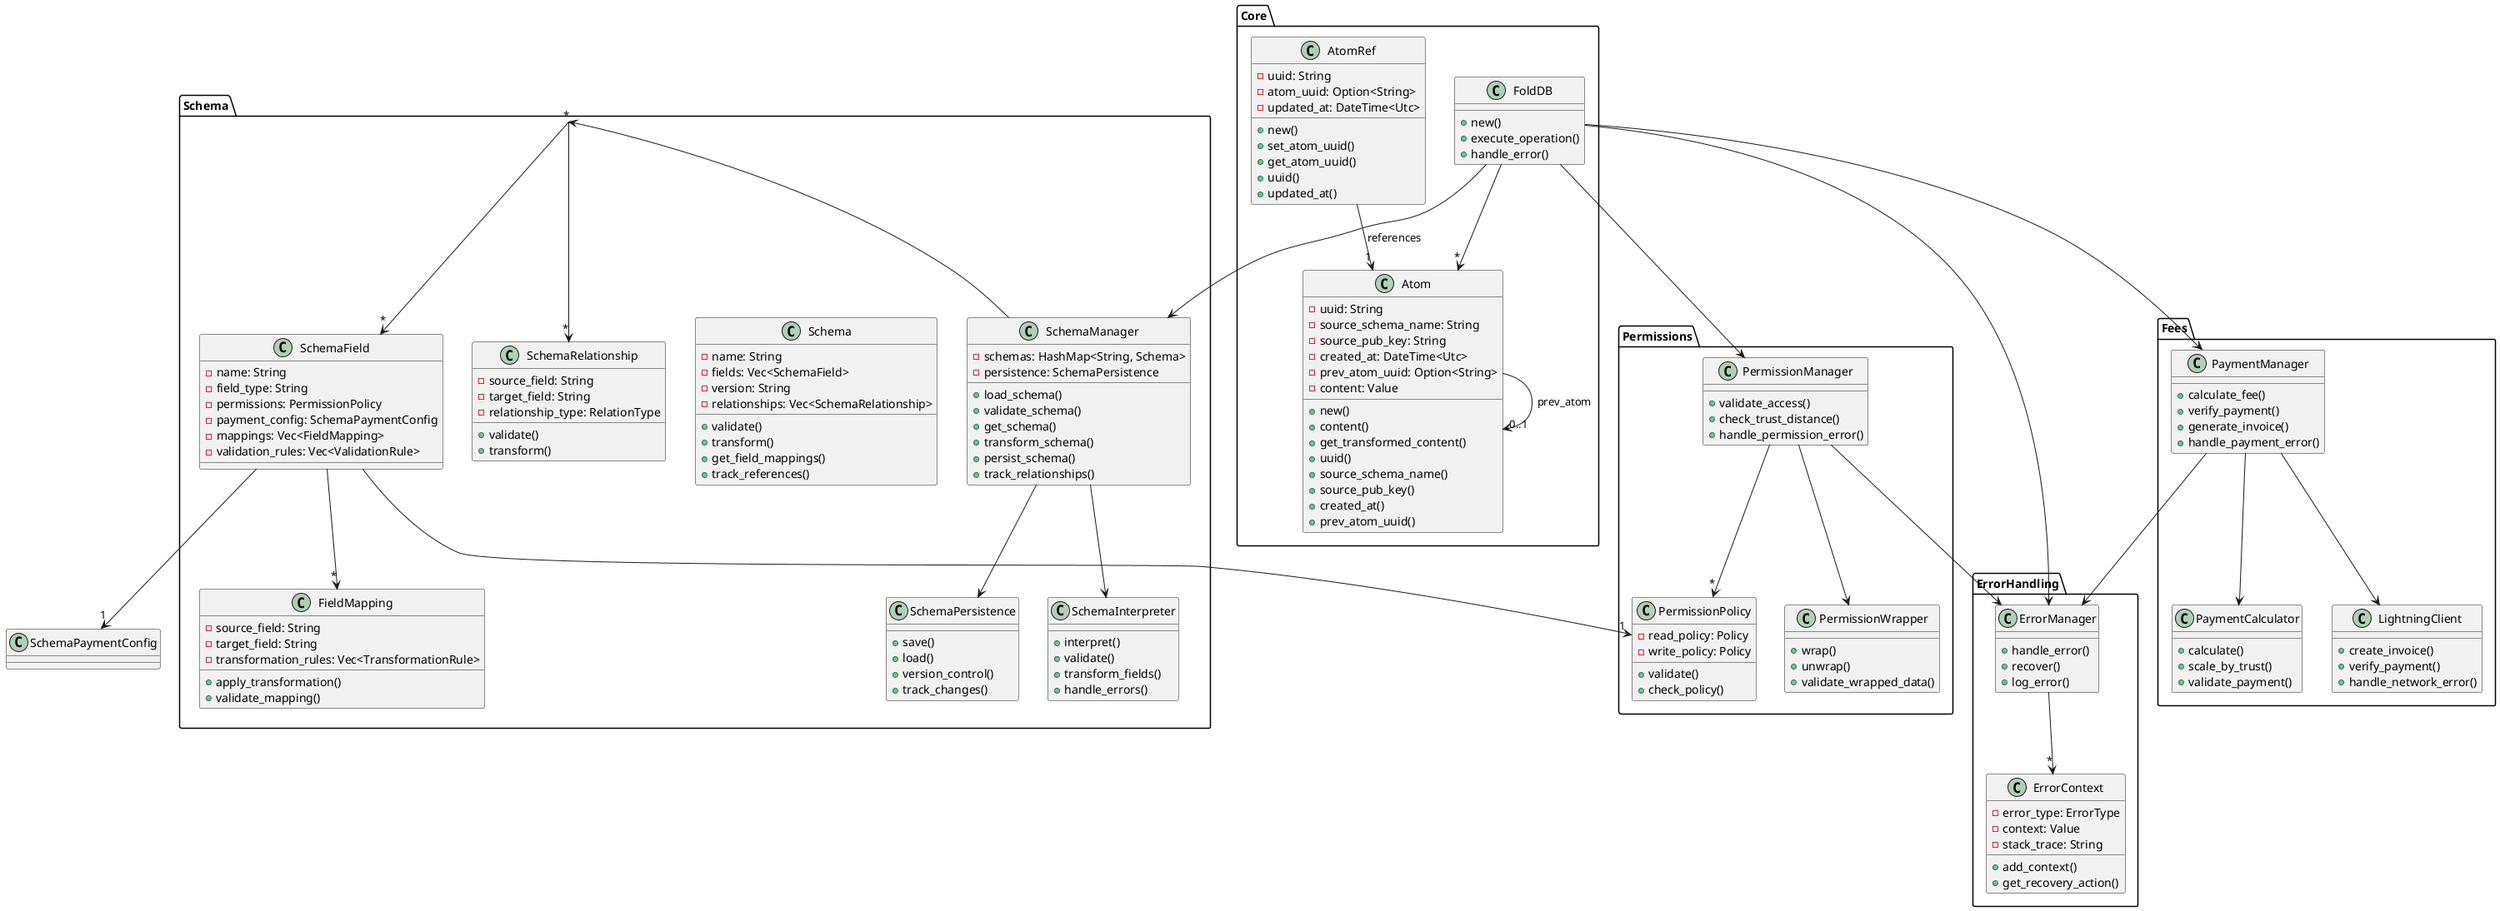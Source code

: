 @startuml FoldDB Class Diagram

' Core Components
package "Core" {
    class FoldDB {
        + new()
        + execute_operation()
        + handle_error()
    }

    class Atom {
        - uuid: String
        - source_schema_name: String
        - source_pub_key: String
        - created_at: DateTime<Utc>
        - prev_atom_uuid: Option<String>
        - content: Value
        + new()
        + content()
        + get_transformed_content()
        + uuid()
        + source_schema_name()
        + source_pub_key()
        + created_at()
        + prev_atom_uuid()
    }

    class AtomRef {
        - uuid: String
        - atom_uuid: Option<String>
        - updated_at: DateTime<Utc>
        + new()
        + set_atom_uuid()
        + get_atom_uuid()
        + uuid()
        + updated_at()
    }
}

' Schema Management
package "Schema" {
    class SchemaManager {
        - schemas: HashMap<String, Schema>
        - persistence: SchemaPersistence
        + load_schema()
        + validate_schema()
        + get_schema()
        + transform_schema()
        + persist_schema()
        + track_relationships()
    }

    class Schema {
        - name: String
        - fields: Vec<SchemaField>
        - version: String
        - relationships: Vec<SchemaRelationship>
        + validate()
        + transform()
        + get_field_mappings()
        + track_references()
    }

    class SchemaInterpreter {
        + interpret()
        + validate()
        + transform_fields()
        + handle_errors()
    }

    class SchemaField {
        - name: String
        - field_type: String
        - permissions: PermissionPolicy
        - payment_config: SchemaPaymentConfig
        - mappings: Vec<FieldMapping>
        - validation_rules: Vec<ValidationRule>
    }

    class SchemaPersistence {
        + save()
        + load()
        + version_control()
        + track_changes()
    }

    class SchemaRelationship {
        - source_field: String
        - target_field: String
        - relationship_type: RelationType
        + validate()
        + transform()
    }

    class FieldMapping {
        - source_field: String
        - target_field: String
        - transformation_rules: Vec<TransformationRule>
        + apply_transformation()
        + validate_mapping()
    }
}

' Permissions
package "Permissions" {
    class PermissionManager {
        + validate_access()
        + check_trust_distance()
        + handle_permission_error()
    }

    class PermissionWrapper {
        + wrap()
        + unwrap()
        + validate_wrapped_data()
    }

    class PermissionPolicy {
        - read_policy: Policy
        - write_policy: Policy
        + validate()
        + check_policy()
    }
}

' Payment System
package "Fees" {
    class PaymentManager {
        + calculate_fee()
        + verify_payment()
        + generate_invoice()
        + handle_payment_error()
    }

    class PaymentCalculator {
        + calculate()
        + scale_by_trust()
        + validate_payment()
    }

    class LightningClient {
        + create_invoice()
        + verify_payment()
        + handle_network_error()
    }
}

' Error Handling
package "ErrorHandling" {
    class ErrorManager {
        + handle_error()
        + recover()
        + log_error()
    }

    class ErrorContext {
        - error_type: ErrorType
        - context: Value
        - stack_trace: String
        + add_context()
        + get_recovery_action()
    }
}

' Relationships
FoldDB --> SchemaManager
FoldDB --> PermissionManager
FoldDB --> PaymentManager
FoldDB --> ErrorManager
FoldDB --> "*" Atom
Atom --> "0..1" Atom: prev_atom
AtomRef --> "1" Atom: references

SchemaManager --> "*" Schema
SchemaManager --> SchemaPersistence
Schema --> "*" SchemaField
Schema --> "*" SchemaRelationship
SchemaField --> "*" FieldMapping
SchemaField --> "1" PermissionPolicy
SchemaField --> "1" SchemaPaymentConfig
SchemaManager --> SchemaInterpreter

PermissionManager --> "*" PermissionPolicy
PermissionManager --> PermissionWrapper
PermissionManager --> ErrorManager

PaymentManager --> PaymentCalculator
PaymentManager --> LightningClient
PaymentManager --> ErrorManager

ErrorManager --> "*" ErrorContext

@enduml
